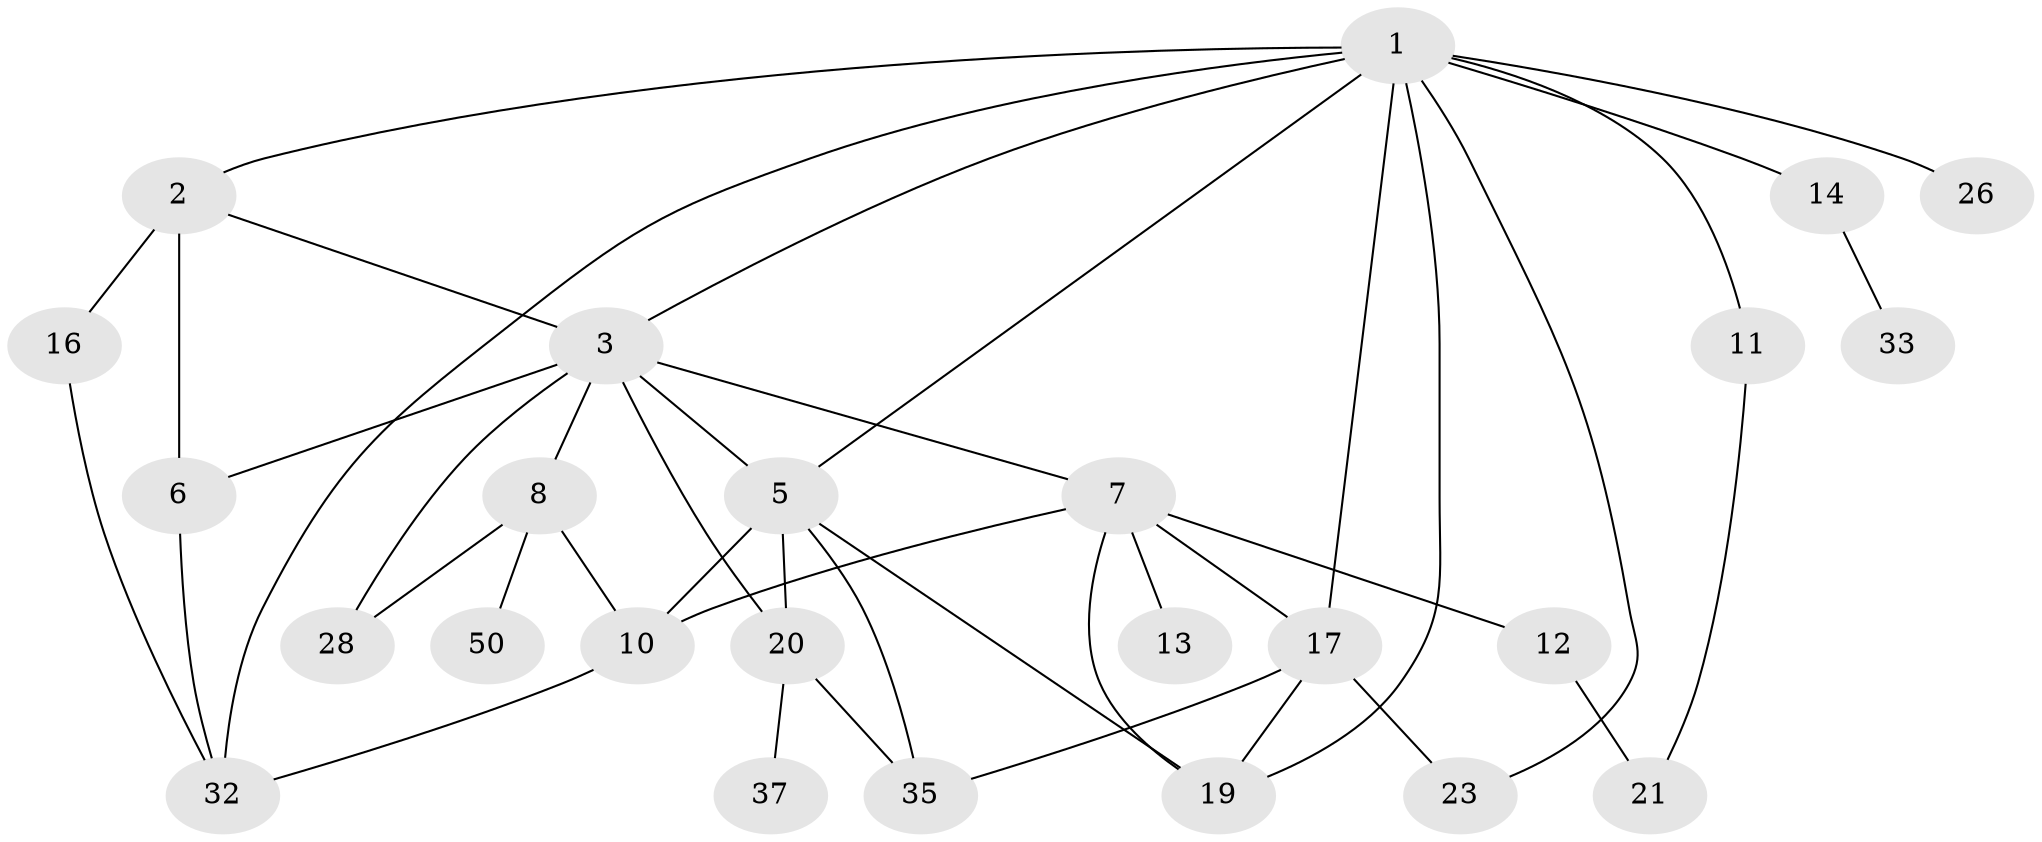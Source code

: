 // original degree distribution, {7: 0.04, 4: 0.14, 5: 0.08, 2: 0.2, 3: 0.32, 6: 0.02, 1: 0.2}
// Generated by graph-tools (version 1.1) at 2025/13/03/09/25 04:13:36]
// undirected, 25 vertices, 42 edges
graph export_dot {
graph [start="1"]
  node [color=gray90,style=filled];
  1 [super="+30+9"];
  2;
  3 [super="+29+4"];
  5 [super="+27+18"];
  6 [super="+40"];
  7 [super="+39"];
  8;
  10 [super="+48+46+38"];
  11 [super="+49"];
  12 [super="+22+36"];
  13;
  14;
  16;
  17;
  19 [super="+44"];
  20 [super="+25"];
  21 [super="+41+31"];
  23;
  26 [super="+34"];
  28;
  32 [super="+42"];
  33;
  35;
  37;
  50;
  1 -- 2;
  1 -- 5;
  1 -- 11;
  1 -- 14;
  1 -- 26;
  1 -- 32;
  1 -- 23;
  1 -- 19;
  1 -- 3;
  1 -- 17;
  2 -- 3;
  2 -- 6;
  2 -- 16;
  3 -- 7;
  3 -- 20;
  3 -- 5;
  3 -- 8;
  3 -- 28;
  3 -- 6;
  5 -- 19;
  5 -- 20 [weight=2];
  5 -- 10 [weight=4];
  5 -- 35;
  6 -- 32;
  7 -- 12;
  7 -- 13;
  7 -- 17;
  7 -- 10;
  7 -- 19;
  8 -- 10;
  8 -- 28;
  8 -- 50;
  10 -- 32 [weight=2];
  11 -- 21;
  12 -- 21;
  14 -- 33;
  16 -- 32;
  17 -- 23;
  17 -- 35;
  17 -- 19;
  20 -- 35;
  20 -- 37;
}
